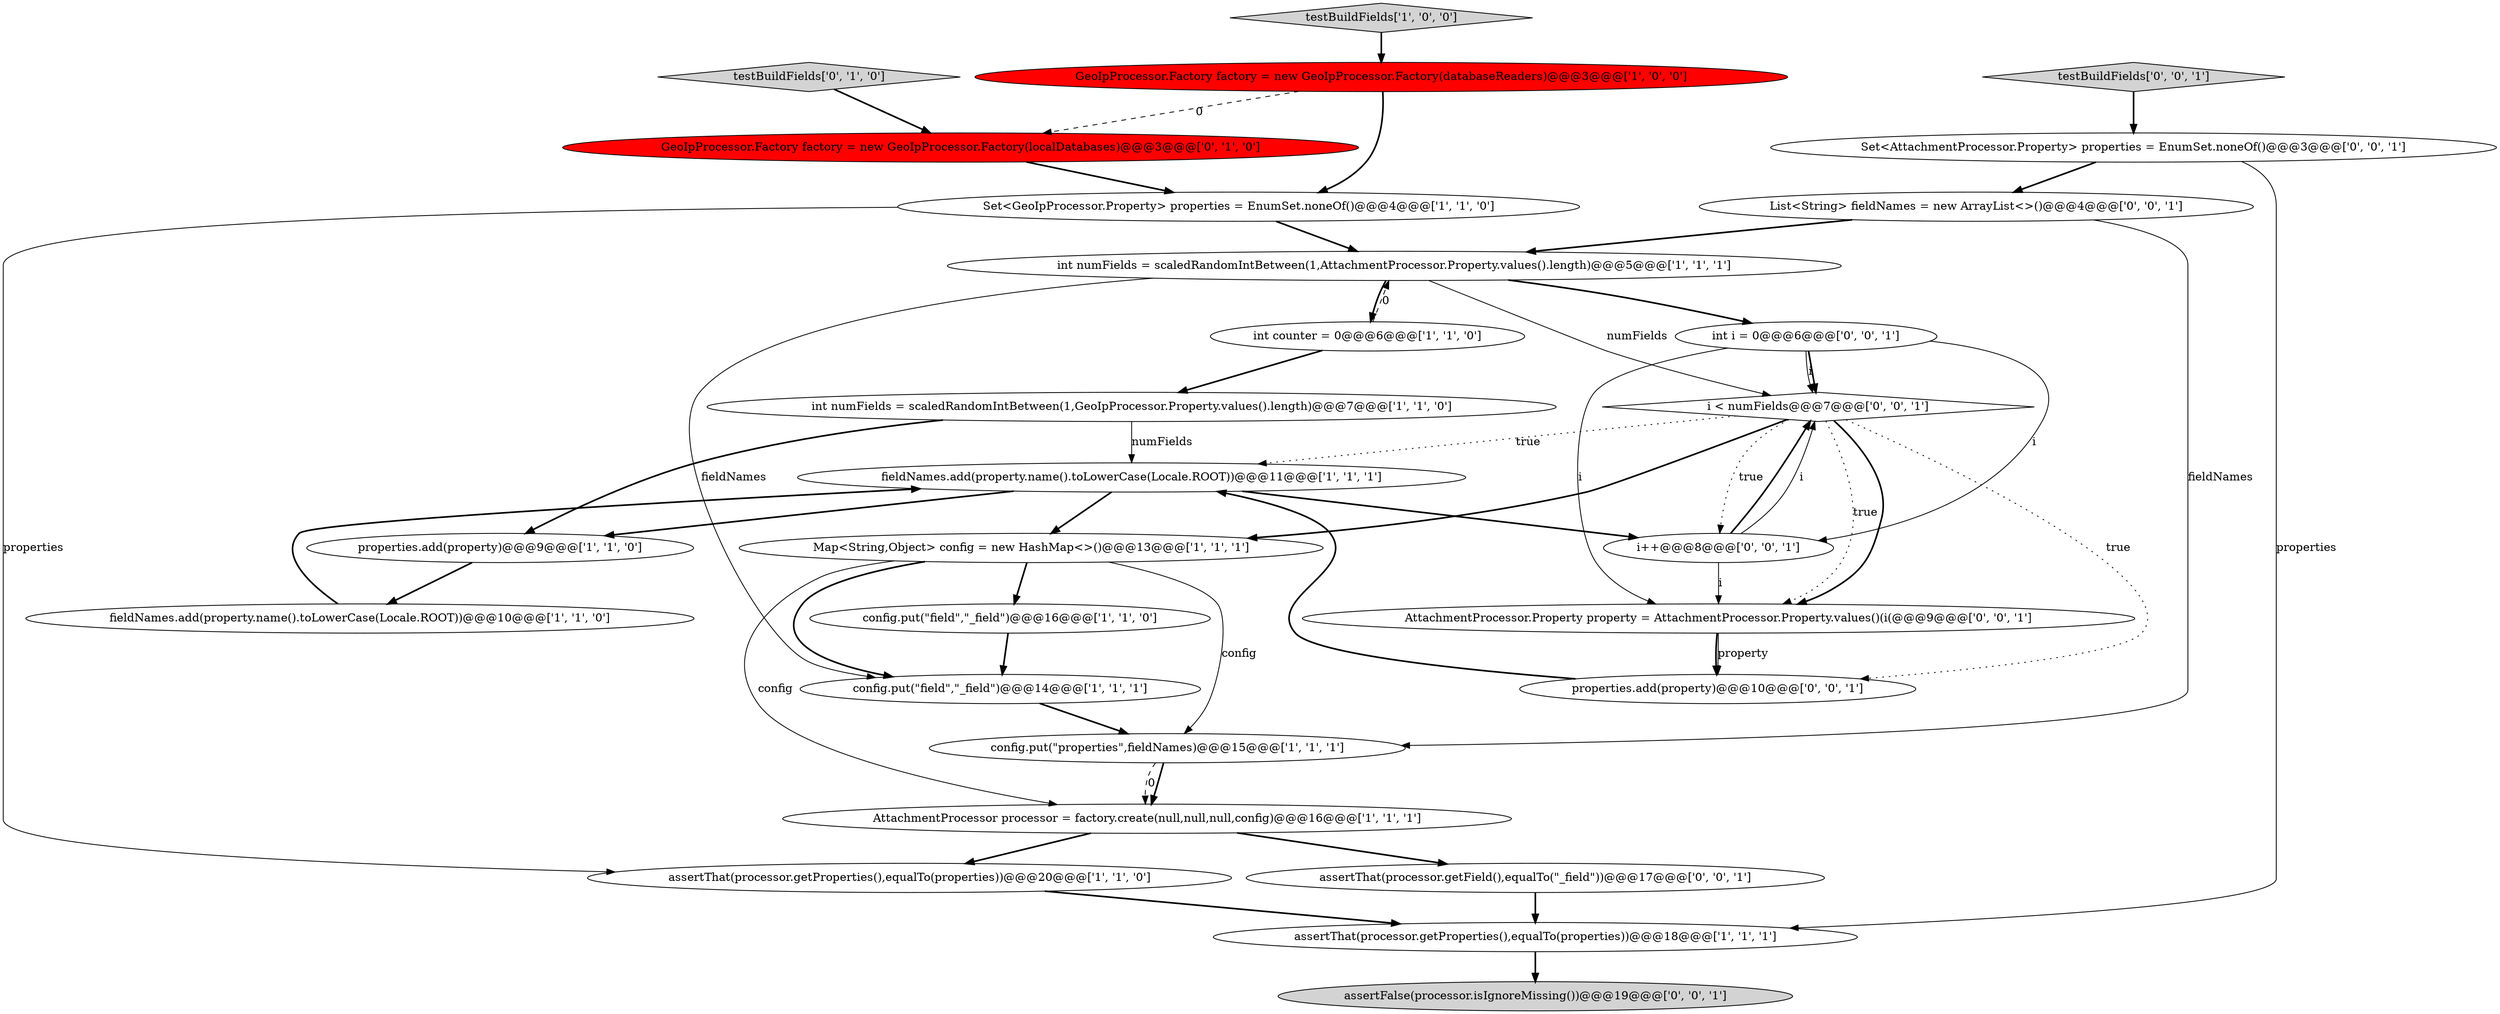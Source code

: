 digraph {
15 [style = filled, label = "config.put(\"field\",\"_field\")@@@16@@@['1', '1', '0']", fillcolor = white, shape = ellipse image = "AAA0AAABBB1BBB"];
22 [style = filled, label = "i < numFields@@@7@@@['0', '0', '1']", fillcolor = white, shape = diamond image = "AAA0AAABBB3BBB"];
8 [style = filled, label = "fieldNames.add(property.name().toLowerCase(Locale.ROOT))@@@11@@@['1', '1', '1']", fillcolor = white, shape = ellipse image = "AAA0AAABBB1BBB"];
1 [style = filled, label = "assertThat(processor.getProperties(),equalTo(properties))@@@20@@@['1', '1', '0']", fillcolor = white, shape = ellipse image = "AAA0AAABBB1BBB"];
16 [style = filled, label = "testBuildFields['0', '1', '0']", fillcolor = lightgray, shape = diamond image = "AAA0AAABBB2BBB"];
26 [style = filled, label = "List<String> fieldNames = new ArrayList<>()@@@4@@@['0', '0', '1']", fillcolor = white, shape = ellipse image = "AAA0AAABBB3BBB"];
24 [style = filled, label = "i++@@@8@@@['0', '0', '1']", fillcolor = white, shape = ellipse image = "AAA0AAABBB3BBB"];
20 [style = filled, label = "int i = 0@@@6@@@['0', '0', '1']", fillcolor = white, shape = ellipse image = "AAA0AAABBB3BBB"];
6 [style = filled, label = "config.put(\"field\",\"_field\")@@@14@@@['1', '1', '1']", fillcolor = white, shape = ellipse image = "AAA0AAABBB1BBB"];
13 [style = filled, label = "fieldNames.add(property.name().toLowerCase(Locale.ROOT))@@@10@@@['1', '1', '0']", fillcolor = white, shape = ellipse image = "AAA0AAABBB1BBB"];
19 [style = filled, label = "Set<AttachmentProcessor.Property> properties = EnumSet.noneOf()@@@3@@@['0', '0', '1']", fillcolor = white, shape = ellipse image = "AAA0AAABBB3BBB"];
11 [style = filled, label = "properties.add(property)@@@9@@@['1', '1', '0']", fillcolor = white, shape = ellipse image = "AAA0AAABBB1BBB"];
2 [style = filled, label = "testBuildFields['1', '0', '0']", fillcolor = lightgray, shape = diamond image = "AAA0AAABBB1BBB"];
5 [style = filled, label = "assertThat(processor.getProperties(),equalTo(properties))@@@18@@@['1', '1', '1']", fillcolor = white, shape = ellipse image = "AAA0AAABBB1BBB"];
18 [style = filled, label = "assertThat(processor.getField(),equalTo(\"_field\"))@@@17@@@['0', '0', '1']", fillcolor = white, shape = ellipse image = "AAA0AAABBB3BBB"];
10 [style = filled, label = "int numFields = scaledRandomIntBetween(1,AttachmentProcessor.Property.values().length)@@@5@@@['1', '1', '1']", fillcolor = white, shape = ellipse image = "AAA0AAABBB1BBB"];
7 [style = filled, label = "int counter = 0@@@6@@@['1', '1', '0']", fillcolor = white, shape = ellipse image = "AAA0AAABBB1BBB"];
14 [style = filled, label = "config.put(\"properties\",fieldNames)@@@15@@@['1', '1', '1']", fillcolor = white, shape = ellipse image = "AAA0AAABBB1BBB"];
4 [style = filled, label = "Set<GeoIpProcessor.Property> properties = EnumSet.noneOf()@@@4@@@['1', '1', '0']", fillcolor = white, shape = ellipse image = "AAA0AAABBB1BBB"];
3 [style = filled, label = "Map<String,Object> config = new HashMap<>()@@@13@@@['1', '1', '1']", fillcolor = white, shape = ellipse image = "AAA0AAABBB1BBB"];
21 [style = filled, label = "assertFalse(processor.isIgnoreMissing())@@@19@@@['0', '0', '1']", fillcolor = lightgray, shape = ellipse image = "AAA0AAABBB3BBB"];
12 [style = filled, label = "int numFields = scaledRandomIntBetween(1,GeoIpProcessor.Property.values().length)@@@7@@@['1', '1', '0']", fillcolor = white, shape = ellipse image = "AAA0AAABBB1BBB"];
9 [style = filled, label = "AttachmentProcessor processor = factory.create(null,null,null,config)@@@16@@@['1', '1', '1']", fillcolor = white, shape = ellipse image = "AAA0AAABBB1BBB"];
27 [style = filled, label = "testBuildFields['0', '0', '1']", fillcolor = lightgray, shape = diamond image = "AAA0AAABBB3BBB"];
23 [style = filled, label = "AttachmentProcessor.Property property = AttachmentProcessor.Property.values()(i(@@@9@@@['0', '0', '1']", fillcolor = white, shape = ellipse image = "AAA0AAABBB3BBB"];
17 [style = filled, label = "GeoIpProcessor.Factory factory = new GeoIpProcessor.Factory(localDatabases)@@@3@@@['0', '1', '0']", fillcolor = red, shape = ellipse image = "AAA1AAABBB2BBB"];
0 [style = filled, label = "GeoIpProcessor.Factory factory = new GeoIpProcessor.Factory(databaseReaders)@@@3@@@['1', '0', '0']", fillcolor = red, shape = ellipse image = "AAA1AAABBB1BBB"];
25 [style = filled, label = "properties.add(property)@@@10@@@['0', '0', '1']", fillcolor = white, shape = ellipse image = "AAA0AAABBB3BBB"];
1->5 [style = bold, label=""];
4->10 [style = bold, label=""];
26->14 [style = solid, label="fieldNames"];
23->25 [style = bold, label=""];
10->20 [style = bold, label=""];
22->23 [style = dotted, label="true"];
26->10 [style = bold, label=""];
7->12 [style = bold, label=""];
20->22 [style = solid, label="i"];
22->25 [style = dotted, label="true"];
8->3 [style = bold, label=""];
12->11 [style = bold, label=""];
10->6 [style = solid, label="fieldNames"];
23->25 [style = solid, label="property"];
3->6 [style = bold, label=""];
15->6 [style = bold, label=""];
3->15 [style = bold, label=""];
19->5 [style = solid, label="properties"];
16->17 [style = bold, label=""];
22->24 [style = dotted, label="true"];
24->22 [style = bold, label=""];
0->17 [style = dashed, label="0"];
10->7 [style = bold, label=""];
22->23 [style = bold, label=""];
24->22 [style = solid, label="i"];
20->22 [style = bold, label=""];
6->14 [style = bold, label=""];
22->3 [style = bold, label=""];
5->21 [style = bold, label=""];
2->0 [style = bold, label=""];
22->8 [style = dotted, label="true"];
9->18 [style = bold, label=""];
20->23 [style = solid, label="i"];
0->4 [style = bold, label=""];
12->8 [style = solid, label="numFields"];
19->26 [style = bold, label=""];
18->5 [style = bold, label=""];
3->14 [style = solid, label="config"];
11->13 [style = bold, label=""];
4->1 [style = solid, label="properties"];
3->9 [style = solid, label="config"];
14->9 [style = dashed, label="0"];
7->10 [style = dashed, label="0"];
14->9 [style = bold, label=""];
25->8 [style = bold, label=""];
27->19 [style = bold, label=""];
13->8 [style = bold, label=""];
9->1 [style = bold, label=""];
20->24 [style = solid, label="i"];
8->11 [style = bold, label=""];
10->22 [style = solid, label="numFields"];
17->4 [style = bold, label=""];
24->23 [style = solid, label="i"];
8->24 [style = bold, label=""];
}
